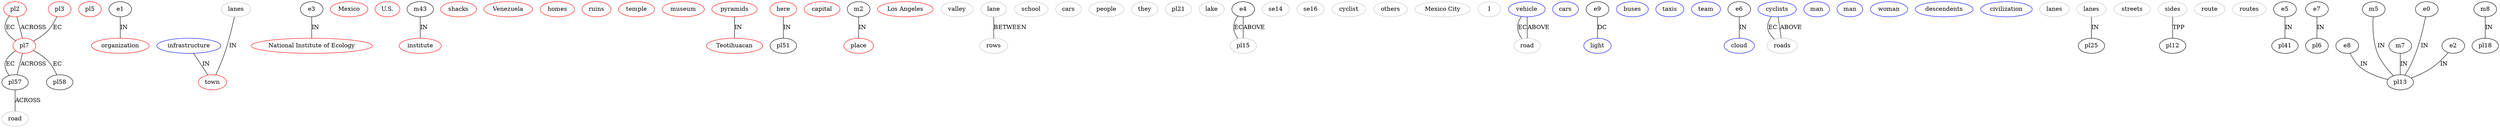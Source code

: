 graph {
	pl2	[color=red,
		fillcolor=red];
	pl7	[color=red,
		fillcolor=red];
	pl2 -- pl7	[label=EC];
	pl2 -- pl7	[label=ACROSS];
	pl3	[color=red,
		fillcolor=red];
	pl3 -- pl7	[label=EC,
		minlen=1];
	pl5	[color=red,
		fillcolor=red];
	pl24	[color=red,
		fillcolor=red,
		label=organization];
	pl31	[color=red,
		fillcolor=red,
		label=town];
	pl32	[color=red,
		fillcolor=red,
		label="National Institute of Ecology"];
	pl34	[color=red,
		fillcolor=red,
		label=Mexico];
	pl35	[color=red,
		fillcolor=red,
		label="U.S."];
	pl38	[color=red,
		fillcolor=red,
		label=institute];
	pl10	[color=red,
		fillcolor=red,
		label=shacks];
	pl40	[color=red,
		fillcolor=red,
		label=Venezuela];
	pl11	[color=red,
		fillcolor=red,
		label=homes];
	pl16	[color=red,
		fillcolor=red,
		label=ruins];
	pl46	[color=red,
		fillcolor=red,
		label=temple];
	pl47	[color=red,
		fillcolor=red,
		label=museum];
	pl48	[color=red,
		fillcolor=red,
		label=pyramids];
	pl49	[color=red,
		fillcolor=red,
		label=Teotihuacan];
	pl48 -- pl49	[label=IN];
	pl50	[color=red,
		fillcolor=red,
		label=here];
	pl50 -- pl51	[label=IN];
	pl59	[color=red,
		fillcolor=red,
		label=capital];
	pl20	[color=red,
		fillcolor=red,
		label=place];
	pl17	[color=red,
		fillcolor=red,
		label="Los Angeles"];
	pl7 -- pl57	[label=EC];
	pl7 -- pl58	[label=EC,
		minlen=1];
	p12	[color=grey,
		fillcolor=grey,
		label=road];
	p6	[color=grey,
		fillcolor=grey,
		label=valley];
	p5	[color=grey,
		fillcolor=grey,
		label=rows];
	pl14	[color=grey,
		fillcolor=grey,
		label=school];
	se5	[color=grey,
		fillcolor=grey,
		label=cars];
	se41	[color=grey,
		fillcolor=grey,
		label=people];
	se24	[color=grey,
		fillcolor=grey,
		label=they];
	pl21	[color=grey,
		fillcolor=grey];
	pl43	[color=grey,
		fillcolor=grey,
		label=lake];
	pl15	[color=grey,
		fillcolor=grey];
	se14	[color=grey,
		fillcolor=grey];
	se16	[color=grey,
		fillcolor=grey];
	se21	[color=grey,
		fillcolor=grey,
		label=cyclist];
	se25	[color=grey,
		fillcolor=grey,
		label=others];
	pl1	[color=grey,
		fillcolor=grey,
		label="Mexico City"];
	se0	[color=grey,
		fillcolor=grey,
		label=I];
	se8	[color=blue,
		fillcolor=blue,
		label=vehicle];
	p3	[color=grey,
		fillcolor=grey,
		label=road];
	se8 -- p3	[label=EC];
	se8 -- p3	[label=ABOVE];
	se9	[color=blue,
		fillcolor=blue,
		label=cars];
	se10	[color=blue,
		fillcolor=blue,
		label=light];
	se12	[color=blue,
		fillcolor=blue,
		label=buses];
	se13	[color=blue,
		fillcolor=blue,
		label=taxis];
	se17	[color=blue,
		fillcolor=blue,
		label=team];
	se1	[color=blue,
		fillcolor=blue,
		label=cloud];
	se23	[color=blue,
		fillcolor=blue,
		label=cyclists];
	p9	[color=grey,
		fillcolor=grey,
		label=roads];
	se23 -- p9	[label=EC];
	se23 -- p9	[label=ABOVE];
	se26	[color=blue,
		fillcolor=blue,
		label=man];
	se42	[color=blue,
		fillcolor=blue,
		label=man];
	se43	[color=blue,
		fillcolor=blue,
		label=infrastructure];
	se43 -- pl31	[label=IN,
		minlen=1];
	se45	[color=blue,
		fillcolor=blue,
		label=woman];
	se34	[color=blue,
		fillcolor=blue,
		label=descendents];
	se35	[color=blue,
		fillcolor=blue,
		label=civilization];
	p4	[color=grey,
		fillcolor=grey,
		label=lane];
	p4 -- p5	[label=BETWEEN];
	p7	[color=grey,
		fillcolor=grey,
		label=lanes];
	p8	[color=grey,
		fillcolor=grey,
		label=lanes];
	p8 -- pl25	[label=IN];
	p10	[color=grey,
		fillcolor=grey,
		label=lanes];
	p10 -- pl31	[label=IN,
		minlen=2];
	p11	[color=grey,
		fillcolor=grey,
		label=streets];
	p1	[color=grey,
		fillcolor=grey,
		label=sides];
	p1 -- pl12	[label=TPP];
	p0	[color=grey,
		fillcolor=grey,
		label=route];
	p2	[color=grey,
		fillcolor=grey,
		label=routes];
	e3 -- pl32	[label=IN];
	m43 -- pl38	[label=IN];
	e5 -- pl41	[label=IN];
	e6 -- se1	[label=IN];
	e7 -- pl6	[label=IN];
	e8 -- pl13	[label=IN,
		minlen=1];
	m5 -- pl13	[label=IN,
		minlen=2];
	m7 -- pl13	[label=IN,
		minlen=1];
	e0 -- pl13	[label=IN,
		minlen=2];
	m8 -- pl18	[label=IN];
	m2 -- pl20	[label=IN];
	e2 -- pl13	[label=IN,
		minlen=1];
	e1 -- pl24	[label=IN];
	e4 -- pl15	[label=EC];
	e4 -- pl15	[label=ABOVE];
	pl57 -- pl7	[label=ACROSS];
	pl57 -- p12	[label=ACROSS,
		minlen=1];
	e9 -- se10	[label=DC];
}
